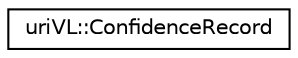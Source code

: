 digraph "Graphical Class Hierarchy"
{
  edge [fontname="Helvetica",fontsize="10",labelfontname="Helvetica",labelfontsize="10"];
  node [fontname="Helvetica",fontsize="10",shape=record];
  rankdir="LR";
  Node1 [label="uriVL::ConfidenceRecord",height=0.2,width=0.4,color="black", fillcolor="white", style="filled",URL="$classuriVL_1_1ConfidenceRecord.html"];
}
